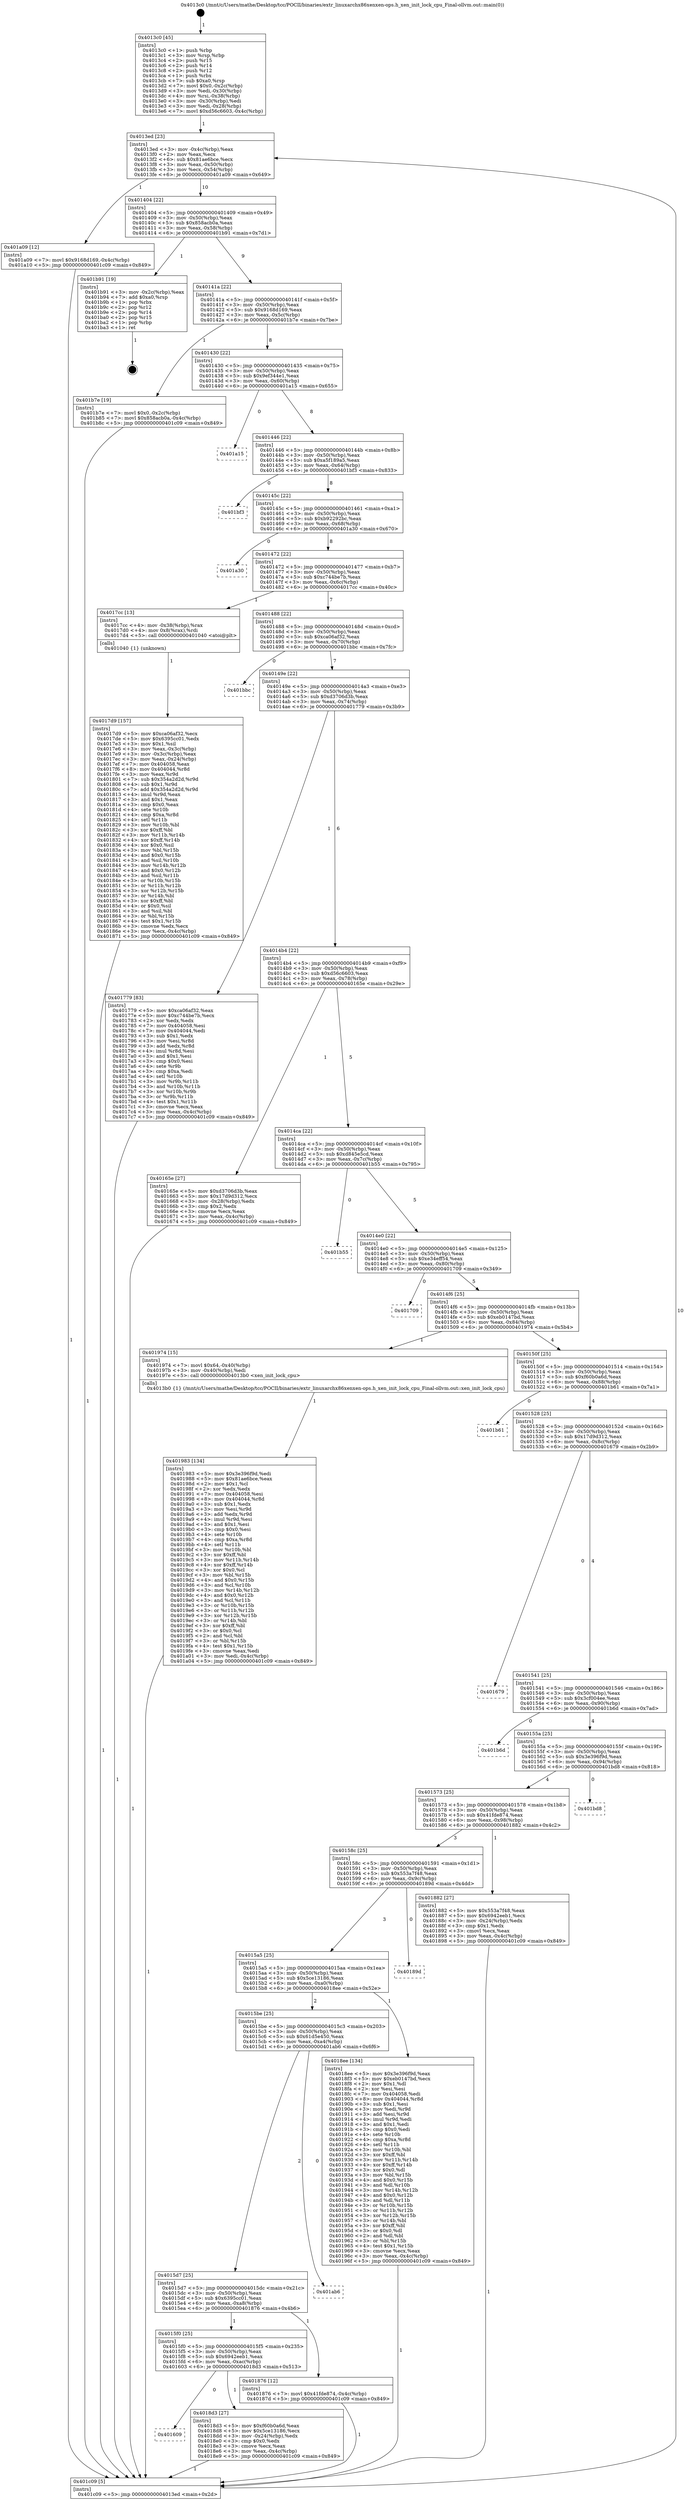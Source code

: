 digraph "0x4013c0" {
  label = "0x4013c0 (/mnt/c/Users/mathe/Desktop/tcc/POCII/binaries/extr_linuxarchx86xenxen-ops.h_xen_init_lock_cpu_Final-ollvm.out::main(0))"
  labelloc = "t"
  node[shape=record]

  Entry [label="",width=0.3,height=0.3,shape=circle,fillcolor=black,style=filled]
  "0x4013ed" [label="{
     0x4013ed [23]\l
     | [instrs]\l
     &nbsp;&nbsp;0x4013ed \<+3\>: mov -0x4c(%rbp),%eax\l
     &nbsp;&nbsp;0x4013f0 \<+2\>: mov %eax,%ecx\l
     &nbsp;&nbsp;0x4013f2 \<+6\>: sub $0x81ae6bce,%ecx\l
     &nbsp;&nbsp;0x4013f8 \<+3\>: mov %eax,-0x50(%rbp)\l
     &nbsp;&nbsp;0x4013fb \<+3\>: mov %ecx,-0x54(%rbp)\l
     &nbsp;&nbsp;0x4013fe \<+6\>: je 0000000000401a09 \<main+0x649\>\l
  }"]
  "0x401a09" [label="{
     0x401a09 [12]\l
     | [instrs]\l
     &nbsp;&nbsp;0x401a09 \<+7\>: movl $0x9168d169,-0x4c(%rbp)\l
     &nbsp;&nbsp;0x401a10 \<+5\>: jmp 0000000000401c09 \<main+0x849\>\l
  }"]
  "0x401404" [label="{
     0x401404 [22]\l
     | [instrs]\l
     &nbsp;&nbsp;0x401404 \<+5\>: jmp 0000000000401409 \<main+0x49\>\l
     &nbsp;&nbsp;0x401409 \<+3\>: mov -0x50(%rbp),%eax\l
     &nbsp;&nbsp;0x40140c \<+5\>: sub $0x858acb0a,%eax\l
     &nbsp;&nbsp;0x401411 \<+3\>: mov %eax,-0x58(%rbp)\l
     &nbsp;&nbsp;0x401414 \<+6\>: je 0000000000401b91 \<main+0x7d1\>\l
  }"]
  Exit [label="",width=0.3,height=0.3,shape=circle,fillcolor=black,style=filled,peripheries=2]
  "0x401b91" [label="{
     0x401b91 [19]\l
     | [instrs]\l
     &nbsp;&nbsp;0x401b91 \<+3\>: mov -0x2c(%rbp),%eax\l
     &nbsp;&nbsp;0x401b94 \<+7\>: add $0xa0,%rsp\l
     &nbsp;&nbsp;0x401b9b \<+1\>: pop %rbx\l
     &nbsp;&nbsp;0x401b9c \<+2\>: pop %r12\l
     &nbsp;&nbsp;0x401b9e \<+2\>: pop %r14\l
     &nbsp;&nbsp;0x401ba0 \<+2\>: pop %r15\l
     &nbsp;&nbsp;0x401ba2 \<+1\>: pop %rbp\l
     &nbsp;&nbsp;0x401ba3 \<+1\>: ret\l
  }"]
  "0x40141a" [label="{
     0x40141a [22]\l
     | [instrs]\l
     &nbsp;&nbsp;0x40141a \<+5\>: jmp 000000000040141f \<main+0x5f\>\l
     &nbsp;&nbsp;0x40141f \<+3\>: mov -0x50(%rbp),%eax\l
     &nbsp;&nbsp;0x401422 \<+5\>: sub $0x9168d169,%eax\l
     &nbsp;&nbsp;0x401427 \<+3\>: mov %eax,-0x5c(%rbp)\l
     &nbsp;&nbsp;0x40142a \<+6\>: je 0000000000401b7e \<main+0x7be\>\l
  }"]
  "0x401983" [label="{
     0x401983 [134]\l
     | [instrs]\l
     &nbsp;&nbsp;0x401983 \<+5\>: mov $0x3e396f9d,%edi\l
     &nbsp;&nbsp;0x401988 \<+5\>: mov $0x81ae6bce,%eax\l
     &nbsp;&nbsp;0x40198d \<+2\>: mov $0x1,%cl\l
     &nbsp;&nbsp;0x40198f \<+2\>: xor %edx,%edx\l
     &nbsp;&nbsp;0x401991 \<+7\>: mov 0x404058,%esi\l
     &nbsp;&nbsp;0x401998 \<+8\>: mov 0x404044,%r8d\l
     &nbsp;&nbsp;0x4019a0 \<+3\>: sub $0x1,%edx\l
     &nbsp;&nbsp;0x4019a3 \<+3\>: mov %esi,%r9d\l
     &nbsp;&nbsp;0x4019a6 \<+3\>: add %edx,%r9d\l
     &nbsp;&nbsp;0x4019a9 \<+4\>: imul %r9d,%esi\l
     &nbsp;&nbsp;0x4019ad \<+3\>: and $0x1,%esi\l
     &nbsp;&nbsp;0x4019b0 \<+3\>: cmp $0x0,%esi\l
     &nbsp;&nbsp;0x4019b3 \<+4\>: sete %r10b\l
     &nbsp;&nbsp;0x4019b7 \<+4\>: cmp $0xa,%r8d\l
     &nbsp;&nbsp;0x4019bb \<+4\>: setl %r11b\l
     &nbsp;&nbsp;0x4019bf \<+3\>: mov %r10b,%bl\l
     &nbsp;&nbsp;0x4019c2 \<+3\>: xor $0xff,%bl\l
     &nbsp;&nbsp;0x4019c5 \<+3\>: mov %r11b,%r14b\l
     &nbsp;&nbsp;0x4019c8 \<+4\>: xor $0xff,%r14b\l
     &nbsp;&nbsp;0x4019cc \<+3\>: xor $0x0,%cl\l
     &nbsp;&nbsp;0x4019cf \<+3\>: mov %bl,%r15b\l
     &nbsp;&nbsp;0x4019d2 \<+4\>: and $0x0,%r15b\l
     &nbsp;&nbsp;0x4019d6 \<+3\>: and %cl,%r10b\l
     &nbsp;&nbsp;0x4019d9 \<+3\>: mov %r14b,%r12b\l
     &nbsp;&nbsp;0x4019dc \<+4\>: and $0x0,%r12b\l
     &nbsp;&nbsp;0x4019e0 \<+3\>: and %cl,%r11b\l
     &nbsp;&nbsp;0x4019e3 \<+3\>: or %r10b,%r15b\l
     &nbsp;&nbsp;0x4019e6 \<+3\>: or %r11b,%r12b\l
     &nbsp;&nbsp;0x4019e9 \<+3\>: xor %r12b,%r15b\l
     &nbsp;&nbsp;0x4019ec \<+3\>: or %r14b,%bl\l
     &nbsp;&nbsp;0x4019ef \<+3\>: xor $0xff,%bl\l
     &nbsp;&nbsp;0x4019f2 \<+3\>: or $0x0,%cl\l
     &nbsp;&nbsp;0x4019f5 \<+2\>: and %cl,%bl\l
     &nbsp;&nbsp;0x4019f7 \<+3\>: or %bl,%r15b\l
     &nbsp;&nbsp;0x4019fa \<+4\>: test $0x1,%r15b\l
     &nbsp;&nbsp;0x4019fe \<+3\>: cmovne %eax,%edi\l
     &nbsp;&nbsp;0x401a01 \<+3\>: mov %edi,-0x4c(%rbp)\l
     &nbsp;&nbsp;0x401a04 \<+5\>: jmp 0000000000401c09 \<main+0x849\>\l
  }"]
  "0x401b7e" [label="{
     0x401b7e [19]\l
     | [instrs]\l
     &nbsp;&nbsp;0x401b7e \<+7\>: movl $0x0,-0x2c(%rbp)\l
     &nbsp;&nbsp;0x401b85 \<+7\>: movl $0x858acb0a,-0x4c(%rbp)\l
     &nbsp;&nbsp;0x401b8c \<+5\>: jmp 0000000000401c09 \<main+0x849\>\l
  }"]
  "0x401430" [label="{
     0x401430 [22]\l
     | [instrs]\l
     &nbsp;&nbsp;0x401430 \<+5\>: jmp 0000000000401435 \<main+0x75\>\l
     &nbsp;&nbsp;0x401435 \<+3\>: mov -0x50(%rbp),%eax\l
     &nbsp;&nbsp;0x401438 \<+5\>: sub $0x9ef344e1,%eax\l
     &nbsp;&nbsp;0x40143d \<+3\>: mov %eax,-0x60(%rbp)\l
     &nbsp;&nbsp;0x401440 \<+6\>: je 0000000000401a15 \<main+0x655\>\l
  }"]
  "0x401609" [label="{
     0x401609\l
  }", style=dashed]
  "0x401a15" [label="{
     0x401a15\l
  }", style=dashed]
  "0x401446" [label="{
     0x401446 [22]\l
     | [instrs]\l
     &nbsp;&nbsp;0x401446 \<+5\>: jmp 000000000040144b \<main+0x8b\>\l
     &nbsp;&nbsp;0x40144b \<+3\>: mov -0x50(%rbp),%eax\l
     &nbsp;&nbsp;0x40144e \<+5\>: sub $0xa5f189a5,%eax\l
     &nbsp;&nbsp;0x401453 \<+3\>: mov %eax,-0x64(%rbp)\l
     &nbsp;&nbsp;0x401456 \<+6\>: je 0000000000401bf3 \<main+0x833\>\l
  }"]
  "0x4018d3" [label="{
     0x4018d3 [27]\l
     | [instrs]\l
     &nbsp;&nbsp;0x4018d3 \<+5\>: mov $0xf60b0a6d,%eax\l
     &nbsp;&nbsp;0x4018d8 \<+5\>: mov $0x5ce13186,%ecx\l
     &nbsp;&nbsp;0x4018dd \<+3\>: mov -0x24(%rbp),%edx\l
     &nbsp;&nbsp;0x4018e0 \<+3\>: cmp $0x0,%edx\l
     &nbsp;&nbsp;0x4018e3 \<+3\>: cmove %ecx,%eax\l
     &nbsp;&nbsp;0x4018e6 \<+3\>: mov %eax,-0x4c(%rbp)\l
     &nbsp;&nbsp;0x4018e9 \<+5\>: jmp 0000000000401c09 \<main+0x849\>\l
  }"]
  "0x401bf3" [label="{
     0x401bf3\l
  }", style=dashed]
  "0x40145c" [label="{
     0x40145c [22]\l
     | [instrs]\l
     &nbsp;&nbsp;0x40145c \<+5\>: jmp 0000000000401461 \<main+0xa1\>\l
     &nbsp;&nbsp;0x401461 \<+3\>: mov -0x50(%rbp),%eax\l
     &nbsp;&nbsp;0x401464 \<+5\>: sub $0xb92292bc,%eax\l
     &nbsp;&nbsp;0x401469 \<+3\>: mov %eax,-0x68(%rbp)\l
     &nbsp;&nbsp;0x40146c \<+6\>: je 0000000000401a30 \<main+0x670\>\l
  }"]
  "0x4015f0" [label="{
     0x4015f0 [25]\l
     | [instrs]\l
     &nbsp;&nbsp;0x4015f0 \<+5\>: jmp 00000000004015f5 \<main+0x235\>\l
     &nbsp;&nbsp;0x4015f5 \<+3\>: mov -0x50(%rbp),%eax\l
     &nbsp;&nbsp;0x4015f8 \<+5\>: sub $0x6942eeb1,%eax\l
     &nbsp;&nbsp;0x4015fd \<+6\>: mov %eax,-0xac(%rbp)\l
     &nbsp;&nbsp;0x401603 \<+6\>: je 00000000004018d3 \<main+0x513\>\l
  }"]
  "0x401a30" [label="{
     0x401a30\l
  }", style=dashed]
  "0x401472" [label="{
     0x401472 [22]\l
     | [instrs]\l
     &nbsp;&nbsp;0x401472 \<+5\>: jmp 0000000000401477 \<main+0xb7\>\l
     &nbsp;&nbsp;0x401477 \<+3\>: mov -0x50(%rbp),%eax\l
     &nbsp;&nbsp;0x40147a \<+5\>: sub $0xc744be7b,%eax\l
     &nbsp;&nbsp;0x40147f \<+3\>: mov %eax,-0x6c(%rbp)\l
     &nbsp;&nbsp;0x401482 \<+6\>: je 00000000004017cc \<main+0x40c\>\l
  }"]
  "0x401876" [label="{
     0x401876 [12]\l
     | [instrs]\l
     &nbsp;&nbsp;0x401876 \<+7\>: movl $0x41fde874,-0x4c(%rbp)\l
     &nbsp;&nbsp;0x40187d \<+5\>: jmp 0000000000401c09 \<main+0x849\>\l
  }"]
  "0x4017cc" [label="{
     0x4017cc [13]\l
     | [instrs]\l
     &nbsp;&nbsp;0x4017cc \<+4\>: mov -0x38(%rbp),%rax\l
     &nbsp;&nbsp;0x4017d0 \<+4\>: mov 0x8(%rax),%rdi\l
     &nbsp;&nbsp;0x4017d4 \<+5\>: call 0000000000401040 \<atoi@plt\>\l
     | [calls]\l
     &nbsp;&nbsp;0x401040 \{1\} (unknown)\l
  }"]
  "0x401488" [label="{
     0x401488 [22]\l
     | [instrs]\l
     &nbsp;&nbsp;0x401488 \<+5\>: jmp 000000000040148d \<main+0xcd\>\l
     &nbsp;&nbsp;0x40148d \<+3\>: mov -0x50(%rbp),%eax\l
     &nbsp;&nbsp;0x401490 \<+5\>: sub $0xca06af32,%eax\l
     &nbsp;&nbsp;0x401495 \<+3\>: mov %eax,-0x70(%rbp)\l
     &nbsp;&nbsp;0x401498 \<+6\>: je 0000000000401bbc \<main+0x7fc\>\l
  }"]
  "0x4015d7" [label="{
     0x4015d7 [25]\l
     | [instrs]\l
     &nbsp;&nbsp;0x4015d7 \<+5\>: jmp 00000000004015dc \<main+0x21c\>\l
     &nbsp;&nbsp;0x4015dc \<+3\>: mov -0x50(%rbp),%eax\l
     &nbsp;&nbsp;0x4015df \<+5\>: sub $0x6395cc01,%eax\l
     &nbsp;&nbsp;0x4015e4 \<+6\>: mov %eax,-0xa8(%rbp)\l
     &nbsp;&nbsp;0x4015ea \<+6\>: je 0000000000401876 \<main+0x4b6\>\l
  }"]
  "0x401bbc" [label="{
     0x401bbc\l
  }", style=dashed]
  "0x40149e" [label="{
     0x40149e [22]\l
     | [instrs]\l
     &nbsp;&nbsp;0x40149e \<+5\>: jmp 00000000004014a3 \<main+0xe3\>\l
     &nbsp;&nbsp;0x4014a3 \<+3\>: mov -0x50(%rbp),%eax\l
     &nbsp;&nbsp;0x4014a6 \<+5\>: sub $0xd3706d3b,%eax\l
     &nbsp;&nbsp;0x4014ab \<+3\>: mov %eax,-0x74(%rbp)\l
     &nbsp;&nbsp;0x4014ae \<+6\>: je 0000000000401779 \<main+0x3b9\>\l
  }"]
  "0x401ab6" [label="{
     0x401ab6\l
  }", style=dashed]
  "0x401779" [label="{
     0x401779 [83]\l
     | [instrs]\l
     &nbsp;&nbsp;0x401779 \<+5\>: mov $0xca06af32,%eax\l
     &nbsp;&nbsp;0x40177e \<+5\>: mov $0xc744be7b,%ecx\l
     &nbsp;&nbsp;0x401783 \<+2\>: xor %edx,%edx\l
     &nbsp;&nbsp;0x401785 \<+7\>: mov 0x404058,%esi\l
     &nbsp;&nbsp;0x40178c \<+7\>: mov 0x404044,%edi\l
     &nbsp;&nbsp;0x401793 \<+3\>: sub $0x1,%edx\l
     &nbsp;&nbsp;0x401796 \<+3\>: mov %esi,%r8d\l
     &nbsp;&nbsp;0x401799 \<+3\>: add %edx,%r8d\l
     &nbsp;&nbsp;0x40179c \<+4\>: imul %r8d,%esi\l
     &nbsp;&nbsp;0x4017a0 \<+3\>: and $0x1,%esi\l
     &nbsp;&nbsp;0x4017a3 \<+3\>: cmp $0x0,%esi\l
     &nbsp;&nbsp;0x4017a6 \<+4\>: sete %r9b\l
     &nbsp;&nbsp;0x4017aa \<+3\>: cmp $0xa,%edi\l
     &nbsp;&nbsp;0x4017ad \<+4\>: setl %r10b\l
     &nbsp;&nbsp;0x4017b1 \<+3\>: mov %r9b,%r11b\l
     &nbsp;&nbsp;0x4017b4 \<+3\>: and %r10b,%r11b\l
     &nbsp;&nbsp;0x4017b7 \<+3\>: xor %r10b,%r9b\l
     &nbsp;&nbsp;0x4017ba \<+3\>: or %r9b,%r11b\l
     &nbsp;&nbsp;0x4017bd \<+4\>: test $0x1,%r11b\l
     &nbsp;&nbsp;0x4017c1 \<+3\>: cmovne %ecx,%eax\l
     &nbsp;&nbsp;0x4017c4 \<+3\>: mov %eax,-0x4c(%rbp)\l
     &nbsp;&nbsp;0x4017c7 \<+5\>: jmp 0000000000401c09 \<main+0x849\>\l
  }"]
  "0x4014b4" [label="{
     0x4014b4 [22]\l
     | [instrs]\l
     &nbsp;&nbsp;0x4014b4 \<+5\>: jmp 00000000004014b9 \<main+0xf9\>\l
     &nbsp;&nbsp;0x4014b9 \<+3\>: mov -0x50(%rbp),%eax\l
     &nbsp;&nbsp;0x4014bc \<+5\>: sub $0xd56c6603,%eax\l
     &nbsp;&nbsp;0x4014c1 \<+3\>: mov %eax,-0x78(%rbp)\l
     &nbsp;&nbsp;0x4014c4 \<+6\>: je 000000000040165e \<main+0x29e\>\l
  }"]
  "0x4015be" [label="{
     0x4015be [25]\l
     | [instrs]\l
     &nbsp;&nbsp;0x4015be \<+5\>: jmp 00000000004015c3 \<main+0x203\>\l
     &nbsp;&nbsp;0x4015c3 \<+3\>: mov -0x50(%rbp),%eax\l
     &nbsp;&nbsp;0x4015c6 \<+5\>: sub $0x61d5e450,%eax\l
     &nbsp;&nbsp;0x4015cb \<+6\>: mov %eax,-0xa4(%rbp)\l
     &nbsp;&nbsp;0x4015d1 \<+6\>: je 0000000000401ab6 \<main+0x6f6\>\l
  }"]
  "0x40165e" [label="{
     0x40165e [27]\l
     | [instrs]\l
     &nbsp;&nbsp;0x40165e \<+5\>: mov $0xd3706d3b,%eax\l
     &nbsp;&nbsp;0x401663 \<+5\>: mov $0x17d9d312,%ecx\l
     &nbsp;&nbsp;0x401668 \<+3\>: mov -0x28(%rbp),%edx\l
     &nbsp;&nbsp;0x40166b \<+3\>: cmp $0x2,%edx\l
     &nbsp;&nbsp;0x40166e \<+3\>: cmovne %ecx,%eax\l
     &nbsp;&nbsp;0x401671 \<+3\>: mov %eax,-0x4c(%rbp)\l
     &nbsp;&nbsp;0x401674 \<+5\>: jmp 0000000000401c09 \<main+0x849\>\l
  }"]
  "0x4014ca" [label="{
     0x4014ca [22]\l
     | [instrs]\l
     &nbsp;&nbsp;0x4014ca \<+5\>: jmp 00000000004014cf \<main+0x10f\>\l
     &nbsp;&nbsp;0x4014cf \<+3\>: mov -0x50(%rbp),%eax\l
     &nbsp;&nbsp;0x4014d2 \<+5\>: sub $0xd845e5cd,%eax\l
     &nbsp;&nbsp;0x4014d7 \<+3\>: mov %eax,-0x7c(%rbp)\l
     &nbsp;&nbsp;0x4014da \<+6\>: je 0000000000401b55 \<main+0x795\>\l
  }"]
  "0x401c09" [label="{
     0x401c09 [5]\l
     | [instrs]\l
     &nbsp;&nbsp;0x401c09 \<+5\>: jmp 00000000004013ed \<main+0x2d\>\l
  }"]
  "0x4013c0" [label="{
     0x4013c0 [45]\l
     | [instrs]\l
     &nbsp;&nbsp;0x4013c0 \<+1\>: push %rbp\l
     &nbsp;&nbsp;0x4013c1 \<+3\>: mov %rsp,%rbp\l
     &nbsp;&nbsp;0x4013c4 \<+2\>: push %r15\l
     &nbsp;&nbsp;0x4013c6 \<+2\>: push %r14\l
     &nbsp;&nbsp;0x4013c8 \<+2\>: push %r12\l
     &nbsp;&nbsp;0x4013ca \<+1\>: push %rbx\l
     &nbsp;&nbsp;0x4013cb \<+7\>: sub $0xa0,%rsp\l
     &nbsp;&nbsp;0x4013d2 \<+7\>: movl $0x0,-0x2c(%rbp)\l
     &nbsp;&nbsp;0x4013d9 \<+3\>: mov %edi,-0x30(%rbp)\l
     &nbsp;&nbsp;0x4013dc \<+4\>: mov %rsi,-0x38(%rbp)\l
     &nbsp;&nbsp;0x4013e0 \<+3\>: mov -0x30(%rbp),%edi\l
     &nbsp;&nbsp;0x4013e3 \<+3\>: mov %edi,-0x28(%rbp)\l
     &nbsp;&nbsp;0x4013e6 \<+7\>: movl $0xd56c6603,-0x4c(%rbp)\l
  }"]
  "0x4017d9" [label="{
     0x4017d9 [157]\l
     | [instrs]\l
     &nbsp;&nbsp;0x4017d9 \<+5\>: mov $0xca06af32,%ecx\l
     &nbsp;&nbsp;0x4017de \<+5\>: mov $0x6395cc01,%edx\l
     &nbsp;&nbsp;0x4017e3 \<+3\>: mov $0x1,%sil\l
     &nbsp;&nbsp;0x4017e6 \<+3\>: mov %eax,-0x3c(%rbp)\l
     &nbsp;&nbsp;0x4017e9 \<+3\>: mov -0x3c(%rbp),%eax\l
     &nbsp;&nbsp;0x4017ec \<+3\>: mov %eax,-0x24(%rbp)\l
     &nbsp;&nbsp;0x4017ef \<+7\>: mov 0x404058,%eax\l
     &nbsp;&nbsp;0x4017f6 \<+8\>: mov 0x404044,%r8d\l
     &nbsp;&nbsp;0x4017fe \<+3\>: mov %eax,%r9d\l
     &nbsp;&nbsp;0x401801 \<+7\>: sub $0x354a2d2d,%r9d\l
     &nbsp;&nbsp;0x401808 \<+4\>: sub $0x1,%r9d\l
     &nbsp;&nbsp;0x40180c \<+7\>: add $0x354a2d2d,%r9d\l
     &nbsp;&nbsp;0x401813 \<+4\>: imul %r9d,%eax\l
     &nbsp;&nbsp;0x401817 \<+3\>: and $0x1,%eax\l
     &nbsp;&nbsp;0x40181a \<+3\>: cmp $0x0,%eax\l
     &nbsp;&nbsp;0x40181d \<+4\>: sete %r10b\l
     &nbsp;&nbsp;0x401821 \<+4\>: cmp $0xa,%r8d\l
     &nbsp;&nbsp;0x401825 \<+4\>: setl %r11b\l
     &nbsp;&nbsp;0x401829 \<+3\>: mov %r10b,%bl\l
     &nbsp;&nbsp;0x40182c \<+3\>: xor $0xff,%bl\l
     &nbsp;&nbsp;0x40182f \<+3\>: mov %r11b,%r14b\l
     &nbsp;&nbsp;0x401832 \<+4\>: xor $0xff,%r14b\l
     &nbsp;&nbsp;0x401836 \<+4\>: xor $0x0,%sil\l
     &nbsp;&nbsp;0x40183a \<+3\>: mov %bl,%r15b\l
     &nbsp;&nbsp;0x40183d \<+4\>: and $0x0,%r15b\l
     &nbsp;&nbsp;0x401841 \<+3\>: and %sil,%r10b\l
     &nbsp;&nbsp;0x401844 \<+3\>: mov %r14b,%r12b\l
     &nbsp;&nbsp;0x401847 \<+4\>: and $0x0,%r12b\l
     &nbsp;&nbsp;0x40184b \<+3\>: and %sil,%r11b\l
     &nbsp;&nbsp;0x40184e \<+3\>: or %r10b,%r15b\l
     &nbsp;&nbsp;0x401851 \<+3\>: or %r11b,%r12b\l
     &nbsp;&nbsp;0x401854 \<+3\>: xor %r12b,%r15b\l
     &nbsp;&nbsp;0x401857 \<+3\>: or %r14b,%bl\l
     &nbsp;&nbsp;0x40185a \<+3\>: xor $0xff,%bl\l
     &nbsp;&nbsp;0x40185d \<+4\>: or $0x0,%sil\l
     &nbsp;&nbsp;0x401861 \<+3\>: and %sil,%bl\l
     &nbsp;&nbsp;0x401864 \<+3\>: or %bl,%r15b\l
     &nbsp;&nbsp;0x401867 \<+4\>: test $0x1,%r15b\l
     &nbsp;&nbsp;0x40186b \<+3\>: cmovne %edx,%ecx\l
     &nbsp;&nbsp;0x40186e \<+3\>: mov %ecx,-0x4c(%rbp)\l
     &nbsp;&nbsp;0x401871 \<+5\>: jmp 0000000000401c09 \<main+0x849\>\l
  }"]
  "0x4018ee" [label="{
     0x4018ee [134]\l
     | [instrs]\l
     &nbsp;&nbsp;0x4018ee \<+5\>: mov $0x3e396f9d,%eax\l
     &nbsp;&nbsp;0x4018f3 \<+5\>: mov $0xeb0147bd,%ecx\l
     &nbsp;&nbsp;0x4018f8 \<+2\>: mov $0x1,%dl\l
     &nbsp;&nbsp;0x4018fa \<+2\>: xor %esi,%esi\l
     &nbsp;&nbsp;0x4018fc \<+7\>: mov 0x404058,%edi\l
     &nbsp;&nbsp;0x401903 \<+8\>: mov 0x404044,%r8d\l
     &nbsp;&nbsp;0x40190b \<+3\>: sub $0x1,%esi\l
     &nbsp;&nbsp;0x40190e \<+3\>: mov %edi,%r9d\l
     &nbsp;&nbsp;0x401911 \<+3\>: add %esi,%r9d\l
     &nbsp;&nbsp;0x401914 \<+4\>: imul %r9d,%edi\l
     &nbsp;&nbsp;0x401918 \<+3\>: and $0x1,%edi\l
     &nbsp;&nbsp;0x40191b \<+3\>: cmp $0x0,%edi\l
     &nbsp;&nbsp;0x40191e \<+4\>: sete %r10b\l
     &nbsp;&nbsp;0x401922 \<+4\>: cmp $0xa,%r8d\l
     &nbsp;&nbsp;0x401926 \<+4\>: setl %r11b\l
     &nbsp;&nbsp;0x40192a \<+3\>: mov %r10b,%bl\l
     &nbsp;&nbsp;0x40192d \<+3\>: xor $0xff,%bl\l
     &nbsp;&nbsp;0x401930 \<+3\>: mov %r11b,%r14b\l
     &nbsp;&nbsp;0x401933 \<+4\>: xor $0xff,%r14b\l
     &nbsp;&nbsp;0x401937 \<+3\>: xor $0x0,%dl\l
     &nbsp;&nbsp;0x40193a \<+3\>: mov %bl,%r15b\l
     &nbsp;&nbsp;0x40193d \<+4\>: and $0x0,%r15b\l
     &nbsp;&nbsp;0x401941 \<+3\>: and %dl,%r10b\l
     &nbsp;&nbsp;0x401944 \<+3\>: mov %r14b,%r12b\l
     &nbsp;&nbsp;0x401947 \<+4\>: and $0x0,%r12b\l
     &nbsp;&nbsp;0x40194b \<+3\>: and %dl,%r11b\l
     &nbsp;&nbsp;0x40194e \<+3\>: or %r10b,%r15b\l
     &nbsp;&nbsp;0x401951 \<+3\>: or %r11b,%r12b\l
     &nbsp;&nbsp;0x401954 \<+3\>: xor %r12b,%r15b\l
     &nbsp;&nbsp;0x401957 \<+3\>: or %r14b,%bl\l
     &nbsp;&nbsp;0x40195a \<+3\>: xor $0xff,%bl\l
     &nbsp;&nbsp;0x40195d \<+3\>: or $0x0,%dl\l
     &nbsp;&nbsp;0x401960 \<+2\>: and %dl,%bl\l
     &nbsp;&nbsp;0x401962 \<+3\>: or %bl,%r15b\l
     &nbsp;&nbsp;0x401965 \<+4\>: test $0x1,%r15b\l
     &nbsp;&nbsp;0x401969 \<+3\>: cmovne %ecx,%eax\l
     &nbsp;&nbsp;0x40196c \<+3\>: mov %eax,-0x4c(%rbp)\l
     &nbsp;&nbsp;0x40196f \<+5\>: jmp 0000000000401c09 \<main+0x849\>\l
  }"]
  "0x401b55" [label="{
     0x401b55\l
  }", style=dashed]
  "0x4014e0" [label="{
     0x4014e0 [22]\l
     | [instrs]\l
     &nbsp;&nbsp;0x4014e0 \<+5\>: jmp 00000000004014e5 \<main+0x125\>\l
     &nbsp;&nbsp;0x4014e5 \<+3\>: mov -0x50(%rbp),%eax\l
     &nbsp;&nbsp;0x4014e8 \<+5\>: sub $0xe34eff54,%eax\l
     &nbsp;&nbsp;0x4014ed \<+3\>: mov %eax,-0x80(%rbp)\l
     &nbsp;&nbsp;0x4014f0 \<+6\>: je 0000000000401709 \<main+0x349\>\l
  }"]
  "0x4015a5" [label="{
     0x4015a5 [25]\l
     | [instrs]\l
     &nbsp;&nbsp;0x4015a5 \<+5\>: jmp 00000000004015aa \<main+0x1ea\>\l
     &nbsp;&nbsp;0x4015aa \<+3\>: mov -0x50(%rbp),%eax\l
     &nbsp;&nbsp;0x4015ad \<+5\>: sub $0x5ce13186,%eax\l
     &nbsp;&nbsp;0x4015b2 \<+6\>: mov %eax,-0xa0(%rbp)\l
     &nbsp;&nbsp;0x4015b8 \<+6\>: je 00000000004018ee \<main+0x52e\>\l
  }"]
  "0x401709" [label="{
     0x401709\l
  }", style=dashed]
  "0x4014f6" [label="{
     0x4014f6 [25]\l
     | [instrs]\l
     &nbsp;&nbsp;0x4014f6 \<+5\>: jmp 00000000004014fb \<main+0x13b\>\l
     &nbsp;&nbsp;0x4014fb \<+3\>: mov -0x50(%rbp),%eax\l
     &nbsp;&nbsp;0x4014fe \<+5\>: sub $0xeb0147bd,%eax\l
     &nbsp;&nbsp;0x401503 \<+6\>: mov %eax,-0x84(%rbp)\l
     &nbsp;&nbsp;0x401509 \<+6\>: je 0000000000401974 \<main+0x5b4\>\l
  }"]
  "0x40189d" [label="{
     0x40189d\l
  }", style=dashed]
  "0x401974" [label="{
     0x401974 [15]\l
     | [instrs]\l
     &nbsp;&nbsp;0x401974 \<+7\>: movl $0x64,-0x40(%rbp)\l
     &nbsp;&nbsp;0x40197b \<+3\>: mov -0x40(%rbp),%edi\l
     &nbsp;&nbsp;0x40197e \<+5\>: call 00000000004013b0 \<xen_init_lock_cpu\>\l
     | [calls]\l
     &nbsp;&nbsp;0x4013b0 \{1\} (/mnt/c/Users/mathe/Desktop/tcc/POCII/binaries/extr_linuxarchx86xenxen-ops.h_xen_init_lock_cpu_Final-ollvm.out::xen_init_lock_cpu)\l
  }"]
  "0x40150f" [label="{
     0x40150f [25]\l
     | [instrs]\l
     &nbsp;&nbsp;0x40150f \<+5\>: jmp 0000000000401514 \<main+0x154\>\l
     &nbsp;&nbsp;0x401514 \<+3\>: mov -0x50(%rbp),%eax\l
     &nbsp;&nbsp;0x401517 \<+5\>: sub $0xf60b0a6d,%eax\l
     &nbsp;&nbsp;0x40151c \<+6\>: mov %eax,-0x88(%rbp)\l
     &nbsp;&nbsp;0x401522 \<+6\>: je 0000000000401b61 \<main+0x7a1\>\l
  }"]
  "0x40158c" [label="{
     0x40158c [25]\l
     | [instrs]\l
     &nbsp;&nbsp;0x40158c \<+5\>: jmp 0000000000401591 \<main+0x1d1\>\l
     &nbsp;&nbsp;0x401591 \<+3\>: mov -0x50(%rbp),%eax\l
     &nbsp;&nbsp;0x401594 \<+5\>: sub $0x553a7f48,%eax\l
     &nbsp;&nbsp;0x401599 \<+6\>: mov %eax,-0x9c(%rbp)\l
     &nbsp;&nbsp;0x40159f \<+6\>: je 000000000040189d \<main+0x4dd\>\l
  }"]
  "0x401b61" [label="{
     0x401b61\l
  }", style=dashed]
  "0x401528" [label="{
     0x401528 [25]\l
     | [instrs]\l
     &nbsp;&nbsp;0x401528 \<+5\>: jmp 000000000040152d \<main+0x16d\>\l
     &nbsp;&nbsp;0x40152d \<+3\>: mov -0x50(%rbp),%eax\l
     &nbsp;&nbsp;0x401530 \<+5\>: sub $0x17d9d312,%eax\l
     &nbsp;&nbsp;0x401535 \<+6\>: mov %eax,-0x8c(%rbp)\l
     &nbsp;&nbsp;0x40153b \<+6\>: je 0000000000401679 \<main+0x2b9\>\l
  }"]
  "0x401882" [label="{
     0x401882 [27]\l
     | [instrs]\l
     &nbsp;&nbsp;0x401882 \<+5\>: mov $0x553a7f48,%eax\l
     &nbsp;&nbsp;0x401887 \<+5\>: mov $0x6942eeb1,%ecx\l
     &nbsp;&nbsp;0x40188c \<+3\>: mov -0x24(%rbp),%edx\l
     &nbsp;&nbsp;0x40188f \<+3\>: cmp $0x1,%edx\l
     &nbsp;&nbsp;0x401892 \<+3\>: cmovl %ecx,%eax\l
     &nbsp;&nbsp;0x401895 \<+3\>: mov %eax,-0x4c(%rbp)\l
     &nbsp;&nbsp;0x401898 \<+5\>: jmp 0000000000401c09 \<main+0x849\>\l
  }"]
  "0x401679" [label="{
     0x401679\l
  }", style=dashed]
  "0x401541" [label="{
     0x401541 [25]\l
     | [instrs]\l
     &nbsp;&nbsp;0x401541 \<+5\>: jmp 0000000000401546 \<main+0x186\>\l
     &nbsp;&nbsp;0x401546 \<+3\>: mov -0x50(%rbp),%eax\l
     &nbsp;&nbsp;0x401549 \<+5\>: sub $0x3cf004ee,%eax\l
     &nbsp;&nbsp;0x40154e \<+6\>: mov %eax,-0x90(%rbp)\l
     &nbsp;&nbsp;0x401554 \<+6\>: je 0000000000401b6d \<main+0x7ad\>\l
  }"]
  "0x401573" [label="{
     0x401573 [25]\l
     | [instrs]\l
     &nbsp;&nbsp;0x401573 \<+5\>: jmp 0000000000401578 \<main+0x1b8\>\l
     &nbsp;&nbsp;0x401578 \<+3\>: mov -0x50(%rbp),%eax\l
     &nbsp;&nbsp;0x40157b \<+5\>: sub $0x41fde874,%eax\l
     &nbsp;&nbsp;0x401580 \<+6\>: mov %eax,-0x98(%rbp)\l
     &nbsp;&nbsp;0x401586 \<+6\>: je 0000000000401882 \<main+0x4c2\>\l
  }"]
  "0x401b6d" [label="{
     0x401b6d\l
  }", style=dashed]
  "0x40155a" [label="{
     0x40155a [25]\l
     | [instrs]\l
     &nbsp;&nbsp;0x40155a \<+5\>: jmp 000000000040155f \<main+0x19f\>\l
     &nbsp;&nbsp;0x40155f \<+3\>: mov -0x50(%rbp),%eax\l
     &nbsp;&nbsp;0x401562 \<+5\>: sub $0x3e396f9d,%eax\l
     &nbsp;&nbsp;0x401567 \<+6\>: mov %eax,-0x94(%rbp)\l
     &nbsp;&nbsp;0x40156d \<+6\>: je 0000000000401bd8 \<main+0x818\>\l
  }"]
  "0x401bd8" [label="{
     0x401bd8\l
  }", style=dashed]
  Entry -> "0x4013c0" [label=" 1"]
  "0x4013ed" -> "0x401a09" [label=" 1"]
  "0x4013ed" -> "0x401404" [label=" 10"]
  "0x401b91" -> Exit [label=" 1"]
  "0x401404" -> "0x401b91" [label=" 1"]
  "0x401404" -> "0x40141a" [label=" 9"]
  "0x401b7e" -> "0x401c09" [label=" 1"]
  "0x40141a" -> "0x401b7e" [label=" 1"]
  "0x40141a" -> "0x401430" [label=" 8"]
  "0x401a09" -> "0x401c09" [label=" 1"]
  "0x401430" -> "0x401a15" [label=" 0"]
  "0x401430" -> "0x401446" [label=" 8"]
  "0x401983" -> "0x401c09" [label=" 1"]
  "0x401446" -> "0x401bf3" [label=" 0"]
  "0x401446" -> "0x40145c" [label=" 8"]
  "0x401974" -> "0x401983" [label=" 1"]
  "0x40145c" -> "0x401a30" [label=" 0"]
  "0x40145c" -> "0x401472" [label=" 8"]
  "0x4018d3" -> "0x401c09" [label=" 1"]
  "0x401472" -> "0x4017cc" [label=" 1"]
  "0x401472" -> "0x401488" [label=" 7"]
  "0x4015f0" -> "0x401609" [label=" 0"]
  "0x401488" -> "0x401bbc" [label=" 0"]
  "0x401488" -> "0x40149e" [label=" 7"]
  "0x4018ee" -> "0x401c09" [label=" 1"]
  "0x40149e" -> "0x401779" [label=" 1"]
  "0x40149e" -> "0x4014b4" [label=" 6"]
  "0x401882" -> "0x401c09" [label=" 1"]
  "0x4014b4" -> "0x40165e" [label=" 1"]
  "0x4014b4" -> "0x4014ca" [label=" 5"]
  "0x40165e" -> "0x401c09" [label=" 1"]
  "0x4013c0" -> "0x4013ed" [label=" 1"]
  "0x401c09" -> "0x4013ed" [label=" 10"]
  "0x401779" -> "0x401c09" [label=" 1"]
  "0x4017cc" -> "0x4017d9" [label=" 1"]
  "0x4017d9" -> "0x401c09" [label=" 1"]
  "0x4015d7" -> "0x4015f0" [label=" 1"]
  "0x4014ca" -> "0x401b55" [label=" 0"]
  "0x4014ca" -> "0x4014e0" [label=" 5"]
  "0x4015d7" -> "0x401876" [label=" 1"]
  "0x4014e0" -> "0x401709" [label=" 0"]
  "0x4014e0" -> "0x4014f6" [label=" 5"]
  "0x4015be" -> "0x4015d7" [label=" 2"]
  "0x4014f6" -> "0x401974" [label=" 1"]
  "0x4014f6" -> "0x40150f" [label=" 4"]
  "0x4015be" -> "0x401ab6" [label=" 0"]
  "0x40150f" -> "0x401b61" [label=" 0"]
  "0x40150f" -> "0x401528" [label=" 4"]
  "0x4015a5" -> "0x4015be" [label=" 2"]
  "0x401528" -> "0x401679" [label=" 0"]
  "0x401528" -> "0x401541" [label=" 4"]
  "0x4015a5" -> "0x4018ee" [label=" 1"]
  "0x401541" -> "0x401b6d" [label=" 0"]
  "0x401541" -> "0x40155a" [label=" 4"]
  "0x40158c" -> "0x4015a5" [label=" 3"]
  "0x40155a" -> "0x401bd8" [label=" 0"]
  "0x40155a" -> "0x401573" [label=" 4"]
  "0x4015f0" -> "0x4018d3" [label=" 1"]
  "0x401573" -> "0x401882" [label=" 1"]
  "0x401573" -> "0x40158c" [label=" 3"]
  "0x401876" -> "0x401c09" [label=" 1"]
  "0x40158c" -> "0x40189d" [label=" 0"]
}
